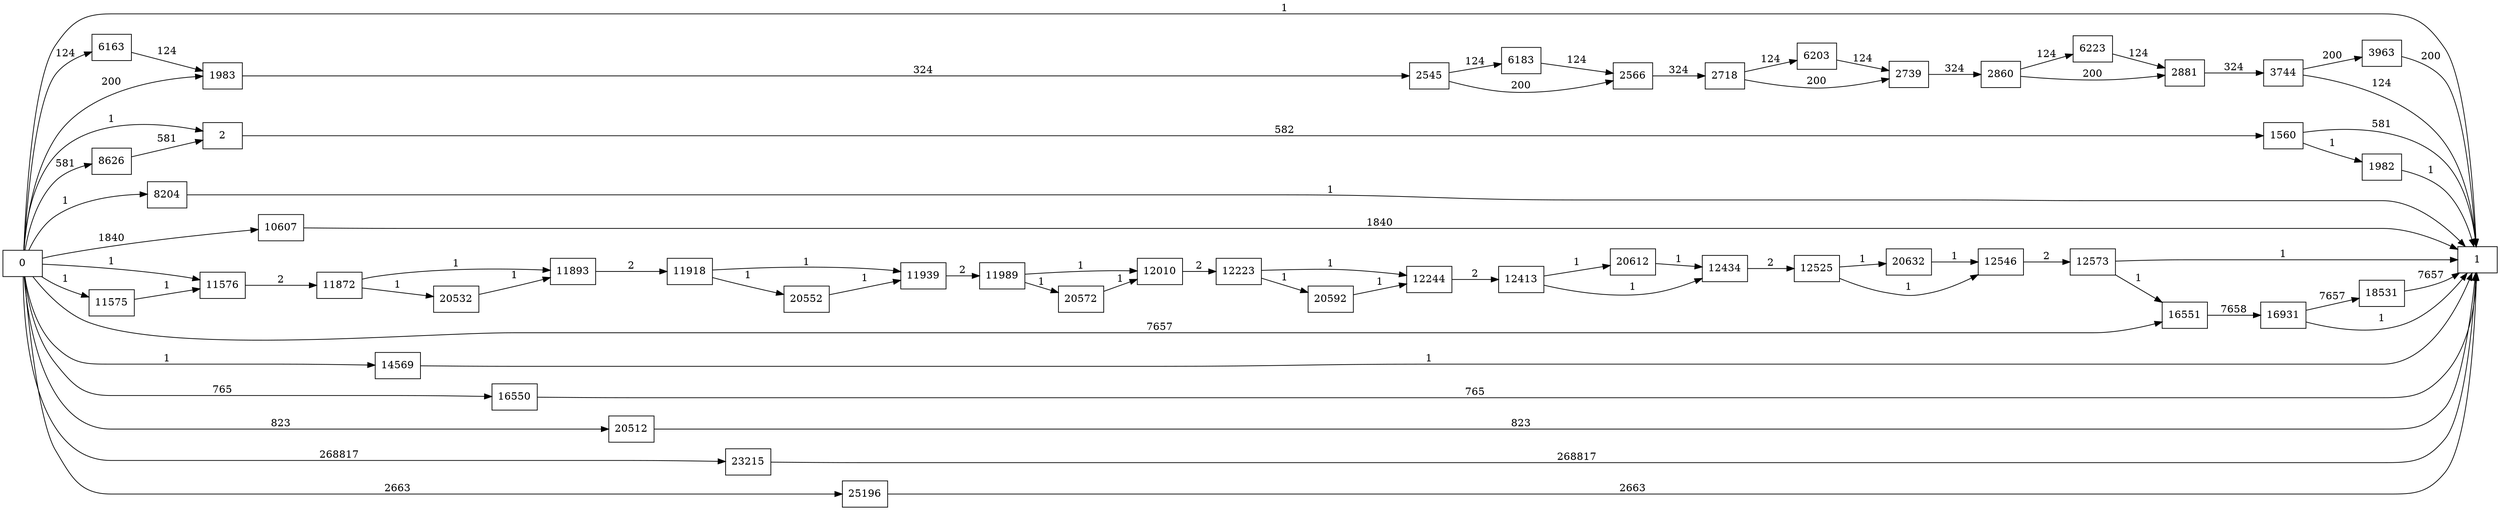 digraph {
	graph [rankdir=LR]
	node [shape=rectangle]
	2 -> 1560 [label=582]
	1560 -> 1 [label=581]
	1560 -> 1982 [label=1]
	1982 -> 1 [label=1]
	1983 -> 2545 [label=324]
	2545 -> 2566 [label=200]
	2545 -> 6183 [label=124]
	2566 -> 2718 [label=324]
	2718 -> 2739 [label=200]
	2718 -> 6203 [label=124]
	2739 -> 2860 [label=324]
	2860 -> 2881 [label=200]
	2860 -> 6223 [label=124]
	2881 -> 3744 [label=324]
	3744 -> 1 [label=124]
	3744 -> 3963 [label=200]
	3963 -> 1 [label=200]
	6163 -> 1983 [label=124]
	6183 -> 2566 [label=124]
	6203 -> 2739 [label=124]
	6223 -> 2881 [label=124]
	8204 -> 1 [label=1]
	8626 -> 2 [label=581]
	10607 -> 1 [label=1840]
	11575 -> 11576 [label=1]
	11576 -> 11872 [label=2]
	11872 -> 11893 [label=1]
	11872 -> 20532 [label=1]
	11893 -> 11918 [label=2]
	11918 -> 11939 [label=1]
	11918 -> 20552 [label=1]
	11939 -> 11989 [label=2]
	11989 -> 12010 [label=1]
	11989 -> 20572 [label=1]
	12010 -> 12223 [label=2]
	12223 -> 12244 [label=1]
	12223 -> 20592 [label=1]
	12244 -> 12413 [label=2]
	12413 -> 12434 [label=1]
	12413 -> 20612 [label=1]
	12434 -> 12525 [label=2]
	12525 -> 12546 [label=1]
	12525 -> 20632 [label=1]
	12546 -> 12573 [label=2]
	12573 -> 1 [label=1]
	12573 -> 16551 [label=1]
	14569 -> 1 [label=1]
	16550 -> 1 [label=765]
	16551 -> 16931 [label=7658]
	16931 -> 1 [label=1]
	16931 -> 18531 [label=7657]
	18531 -> 1 [label=7657]
	20512 -> 1 [label=823]
	20532 -> 11893 [label=1]
	20552 -> 11939 [label=1]
	20572 -> 12010 [label=1]
	20592 -> 12244 [label=1]
	20612 -> 12434 [label=1]
	20632 -> 12546 [label=1]
	23215 -> 1 [label=268817]
	25196 -> 1 [label=2663]
	0 -> 2 [label=1]
	0 -> 1983 [label=200]
	0 -> 16551 [label=7657]
	0 -> 11576 [label=1]
	0 -> 1 [label=1]
	0 -> 6163 [label=124]
	0 -> 8204 [label=1]
	0 -> 8626 [label=581]
	0 -> 10607 [label=1840]
	0 -> 11575 [label=1]
	0 -> 14569 [label=1]
	0 -> 16550 [label=765]
	0 -> 20512 [label=823]
	0 -> 23215 [label=268817]
	0 -> 25196 [label=2663]
}
